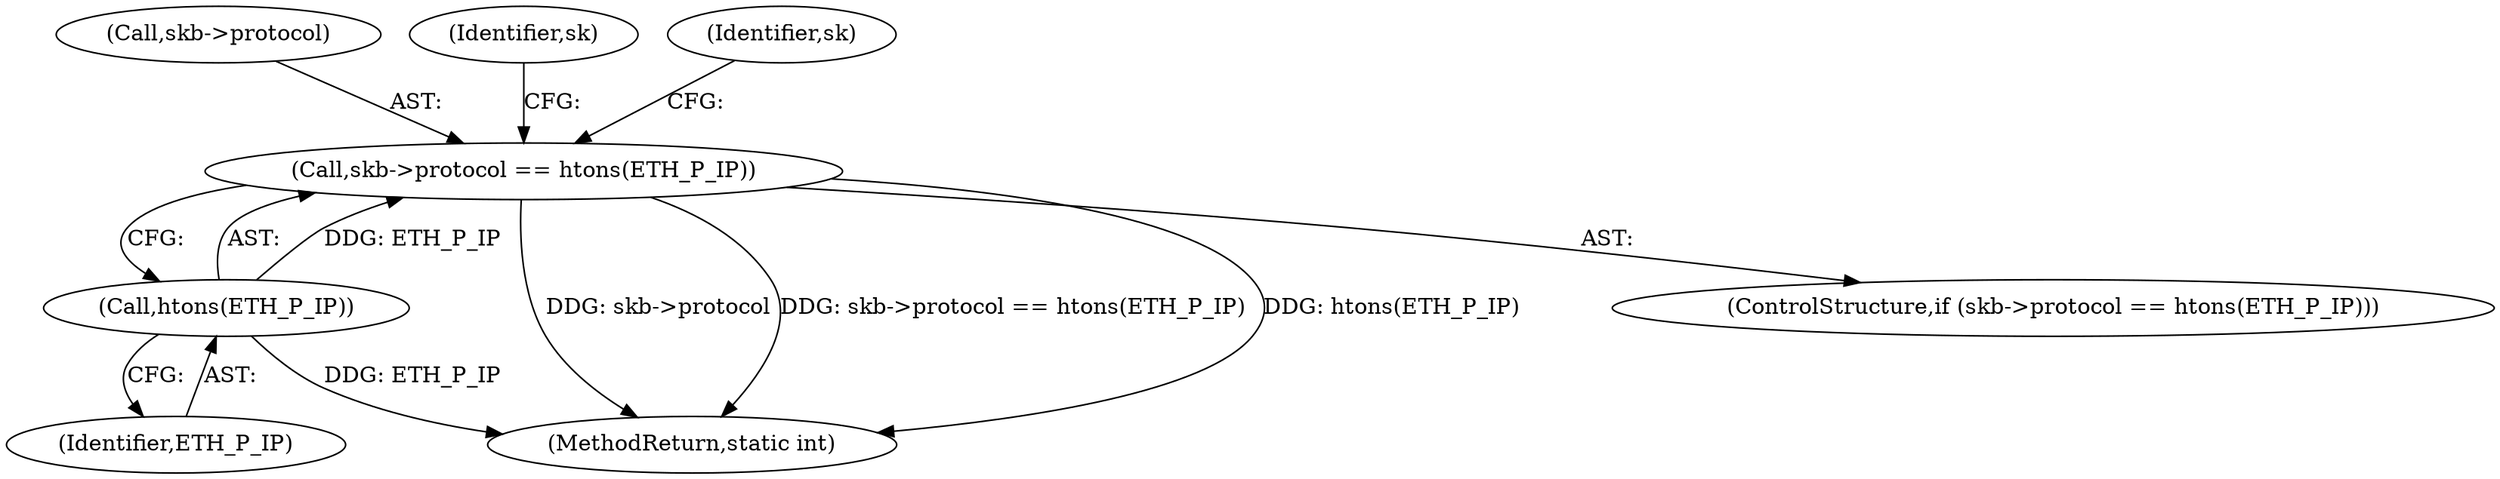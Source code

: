 digraph "0_linux_ac6e780070e30e4c35bd395acfe9191e6268bdd3_0@pointer" {
"1000120" [label="(Call,skb->protocol == htons(ETH_P_IP))"];
"1000124" [label="(Call,htons(ETH_P_IP))"];
"1000120" [label="(Call,skb->protocol == htons(ETH_P_IP))"];
"1000436" [label="(MethodReturn,static int)"];
"1000124" [label="(Call,htons(ETH_P_IP))"];
"1000121" [label="(Call,skb->protocol)"];
"1000119" [label="(ControlStructure,if (skb->protocol == htons(ETH_P_IP)))"];
"1000132" [label="(Identifier,sk)"];
"1000125" [label="(Identifier,ETH_P_IP)"];
"1000128" [label="(Identifier,sk)"];
"1000120" -> "1000119"  [label="AST: "];
"1000120" -> "1000124"  [label="CFG: "];
"1000121" -> "1000120"  [label="AST: "];
"1000124" -> "1000120"  [label="AST: "];
"1000128" -> "1000120"  [label="CFG: "];
"1000132" -> "1000120"  [label="CFG: "];
"1000120" -> "1000436"  [label="DDG: skb->protocol"];
"1000120" -> "1000436"  [label="DDG: skb->protocol == htons(ETH_P_IP)"];
"1000120" -> "1000436"  [label="DDG: htons(ETH_P_IP)"];
"1000124" -> "1000120"  [label="DDG: ETH_P_IP"];
"1000124" -> "1000125"  [label="CFG: "];
"1000125" -> "1000124"  [label="AST: "];
"1000124" -> "1000436"  [label="DDG: ETH_P_IP"];
}
